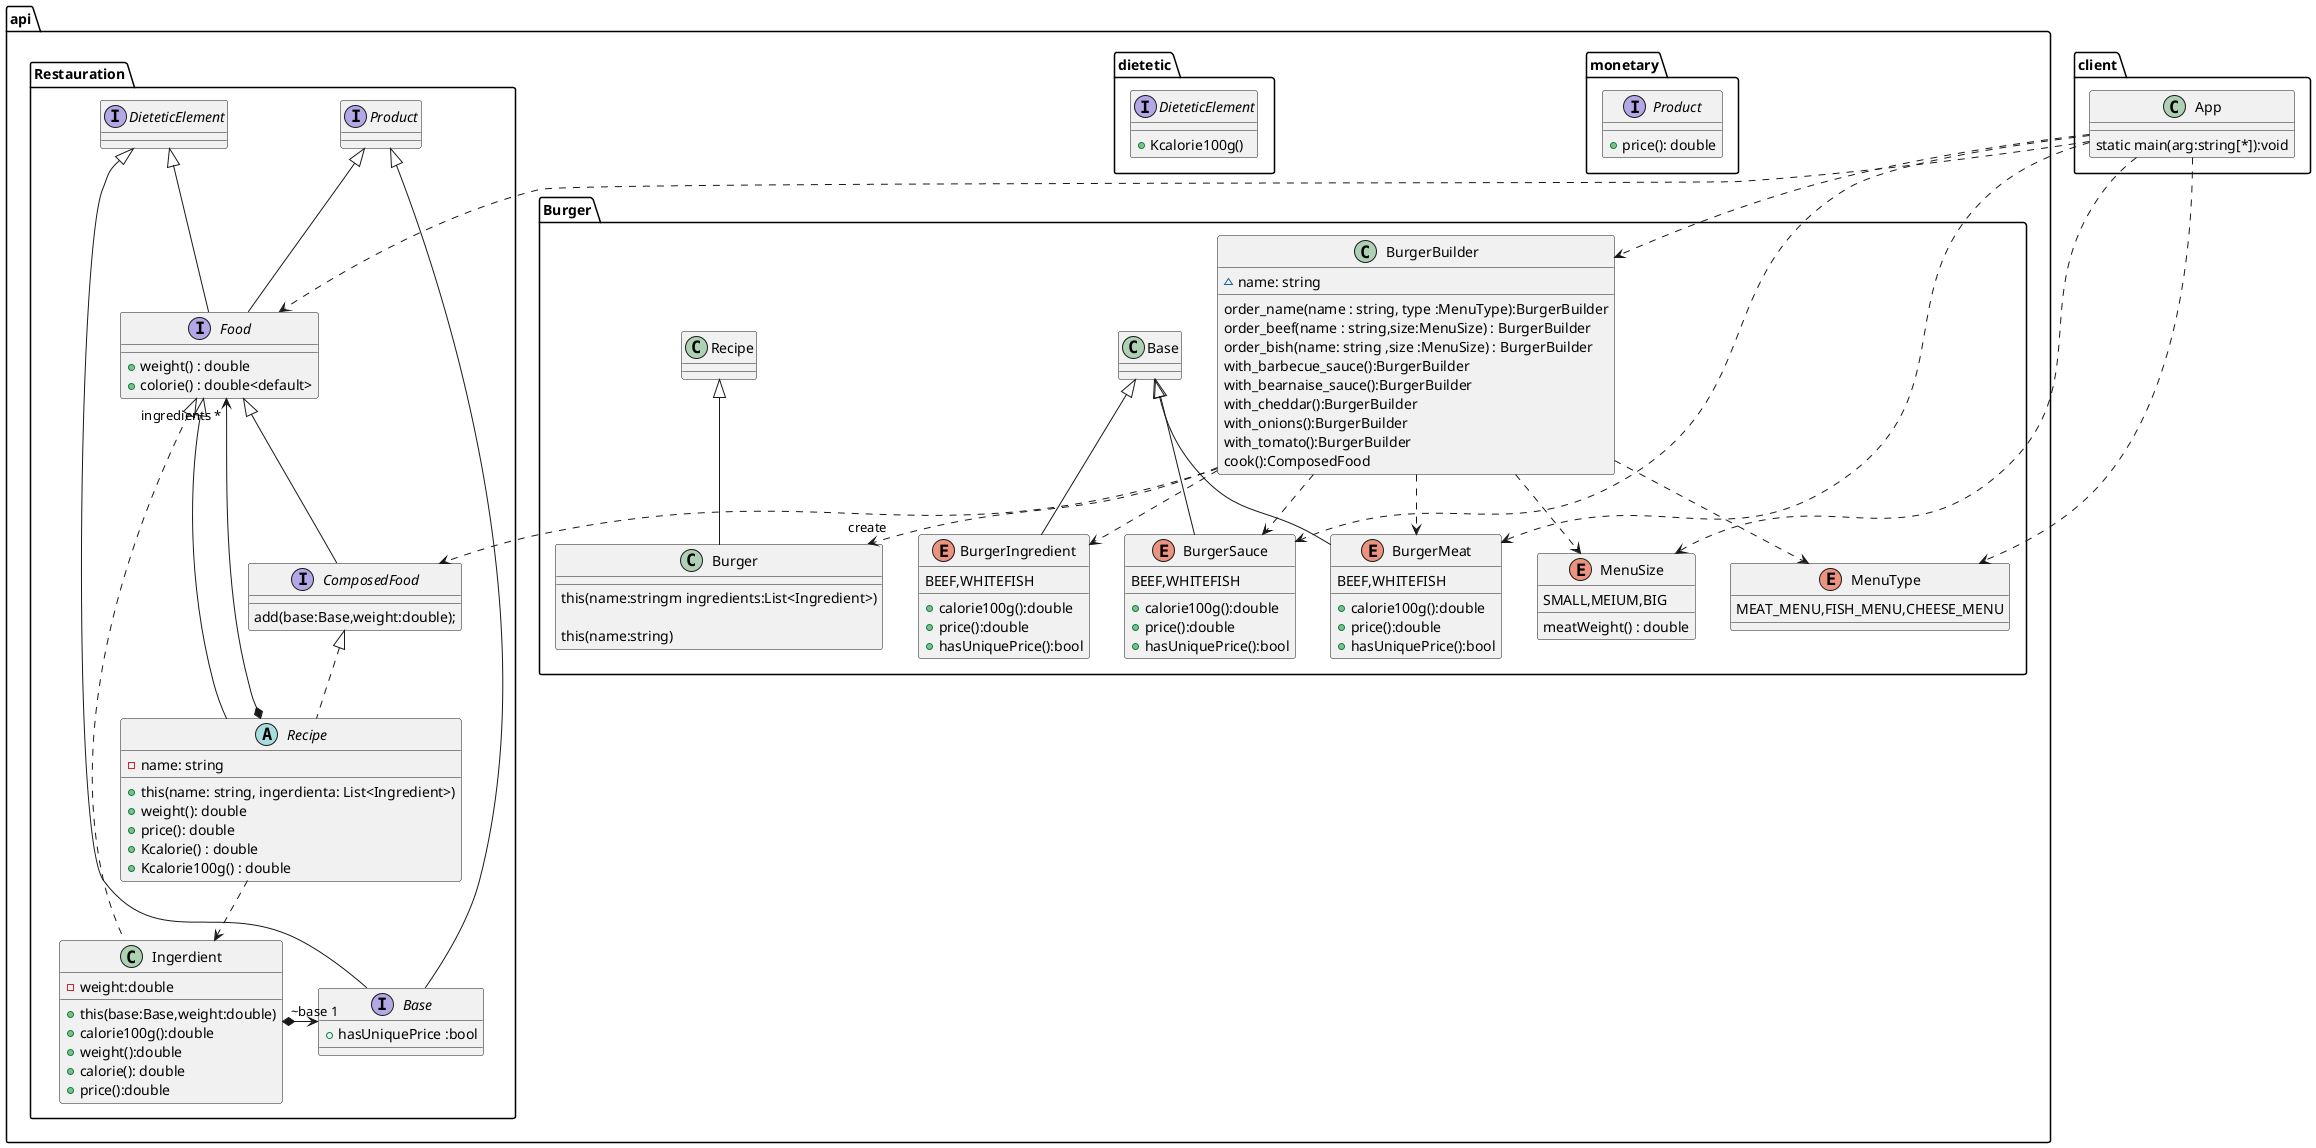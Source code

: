 @startuml classdiagram


 package api {
    package monetary {
        interface Product {
            + price(): double
        }      
    }
    package dietetic{
        Interface DieteticElement {
            + Kcalorie100g()
        }
    }
    package Restauration{
        Interface Food extends Product, DieteticElement{
         + weight() : double
         + colorie() : double<default>

        }
        Interface Base extends DieteticElement , Product{
           + hasUniquePrice :bool
       }
       Class Ingerdient implements Food {
            - weight:double
            + this(base:Base,weight:double)
            + calorie100g():double
            + weight():double
            + calorie(): double
            + price():double
            
       }
       Ingerdient *-> "~base 1" Base
     
       abstract class Recipe  extends Food implements ComposedFood {
            - name: string
            + this(name: string, ingerdienta: List<Ingredient>)
            + weight(): double
            + price(): double
            + Kcalorie() : double 
            + Kcalorie100g() : double 
        }
         
       Recipe *-> "ingredients *" Food
       Recipe ..> Ingerdient
       Interface ComposedFood extends Food{
           add(base:Base,weight:double);
       }
       
       
    }
    
    package Burger {
        enum BurgerMeat extends Base {
           BEEF,WHITEFISH 
            + calorie100g():double
            + price():double
            + hasUniquePrice():bool
        }
        enum BurgerSauce extends Base{
           BEEF,WHITEFISH 
            + calorie100g():double
            + price():double
            + hasUniquePrice():bool
        }
           enum BurgerIngredient extends Base{
           BEEF,WHITEFISH 
            + calorie100g():double
            + price():double
            + hasUniquePrice():bool
        }


        Class Burger extends Recipe  {
          this(name:stringm ingredients:List<Ingredient>)
     
        }

        Enum MenuSize{
            SMALL,MEIUM,BIG
            meatWeight() : double


        }

        Enum MenuType{
            MEAT_MENU,FISH_MENU,CHEESE_MENU
        }

        Class BurgerBuilder {
            ~name: string 
            order_name(name : string, type :MenuType):BurgerBuilder
            order_beef(name : string,size:MenuSize) : BurgerBuilder
            order_bish(name: string ,size :MenuSize) : BurgerBuilder
            with_barbecue_sauce():BurgerBuilder
            with_bearnaise_sauce():BurgerBuilder
            with_cheddar():BurgerBuilder
            with_onions():BurgerBuilder
            with_tomato():BurgerBuilder
            cook():ComposedFood
        
        }
        BurgerBuilder ..> MenuSize
        BurgerBuilder ..> MenuType
        BurgerBuilder ..> BurgerIngredient
        BurgerBuilder ..> BurgerMeat
        BurgerBuilder ..> BurgerSauce
        BurgerBuilder ..>"create" Burger
        BurgerBuilder ..> ComposedFood


        Class Burger {
            this(name:string)
        }
  
        
    }
    
}
package client {
    class App  {
       static main(arg:string[*]):void
    }
    App ..>  MenuType
    App ..>  BurgerBuilder
    App ..>  MenuSize
    App ..> Food
    App ..> BurgerMeat
    App ..> BurgerSauce

    
    
}  


 

@enduml
